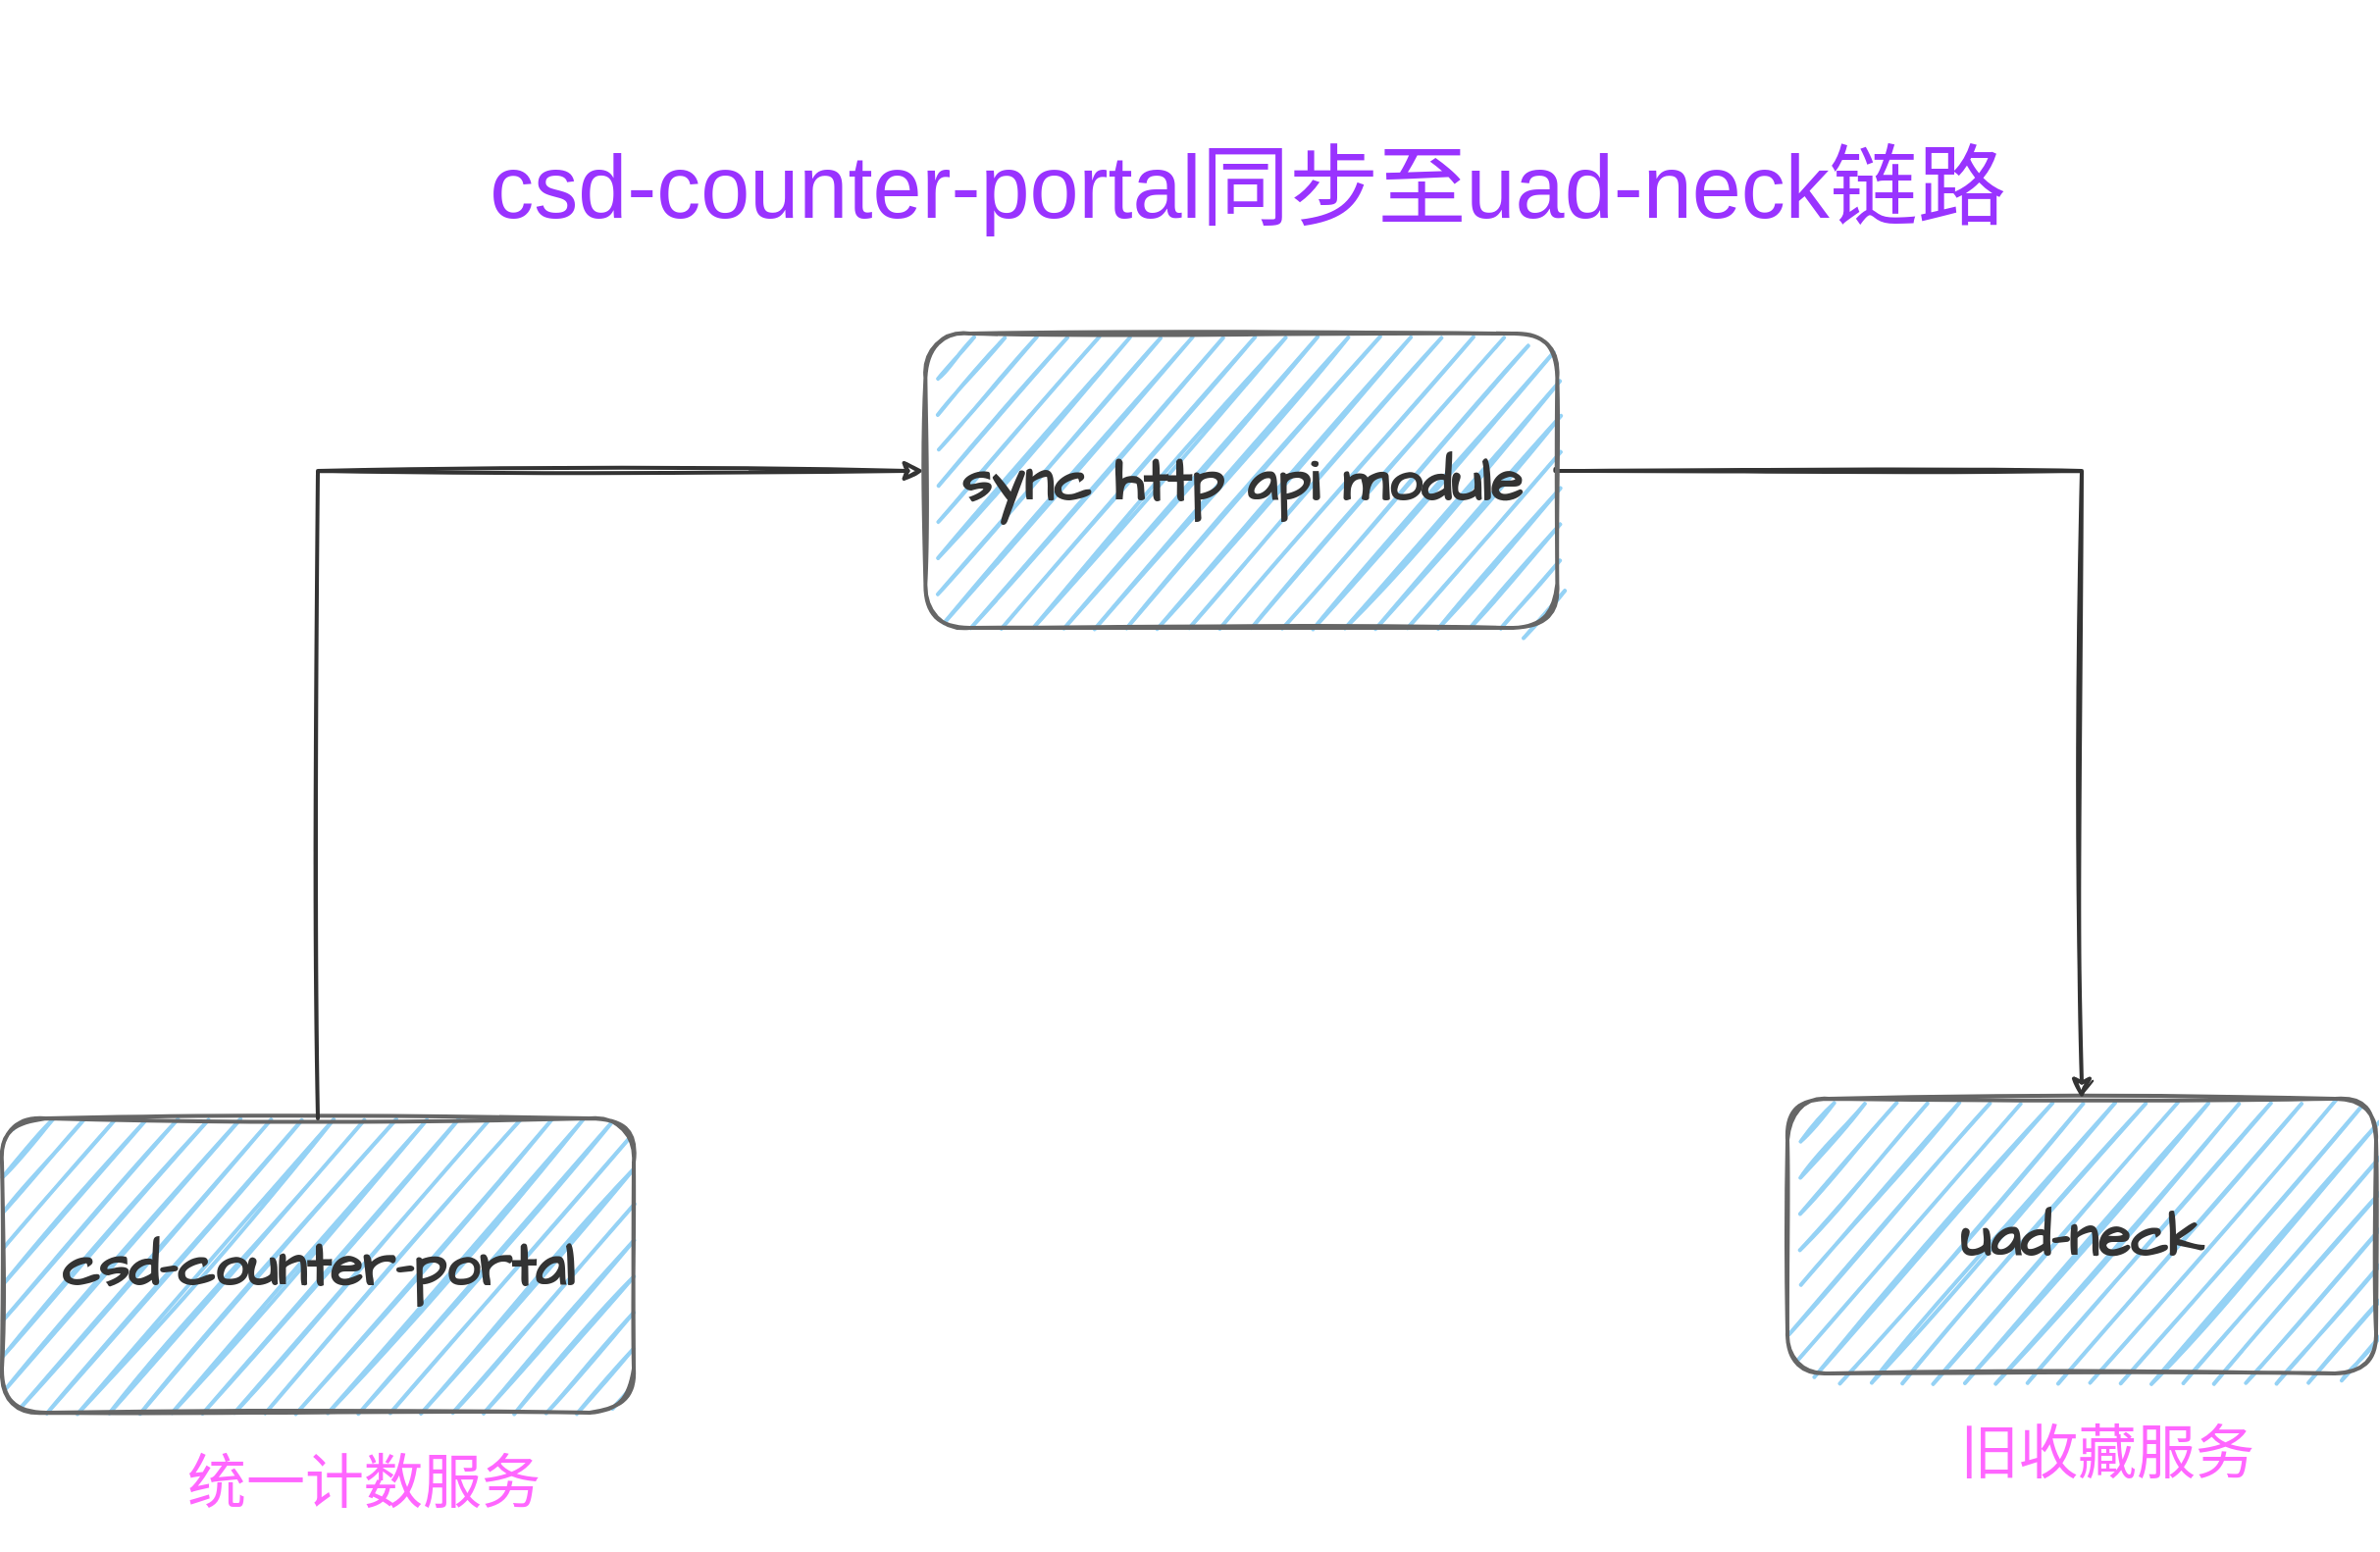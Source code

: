 <mxfile version="20.8.23" type="github"><diagram id="lUdaiO9vyYA_eTEFXgUp" name="第 1 页"><mxGraphModel dx="2074" dy="1131" grid="1" gridSize="10" guides="1" tooltips="1" connect="1" arrows="1" fold="1" page="1" pageScale="1" pageWidth="827" pageHeight="1169" math="0" shadow="0"><root><mxCell id="0"/><mxCell id="1" parent="0"/><mxCell id="wfrsAKLX0jw9gLdjKss7-1" value="&lt;p style=&quot;line-height: 140%; font-size: 30px;&quot;&gt;&lt;font color=&quot;#333333&quot; style=&quot;font-size: 30px;&quot;&gt;&lt;span style=&quot;font-size: 30px;&quot;&gt;&lt;b style=&quot;font-size: 30px;&quot;&gt;uad-neck&lt;/b&gt;&lt;/span&gt;&lt;/font&gt;&lt;/p&gt;" style="rounded=1;whiteSpace=wrap;html=1;shadow=0;glass=0;sketch=1;fillWeight=2;hachureGap=12;hachureAngle=-41;jiggle=1;curveFitting=1;simplification=0;strokeColor=#666666;strokeWidth=2;fontFamily=Architects Daughter;fontSource=https%3A%2F%2Ffonts.googleapis.com%2Fcss%3Ffamily%3DArchitects%2BDaughter;fontSize=30;fontColor=#666666;fillColor=#95D2F5;" parent="1" vertex="1"><mxGeometry x="1330" y="1460" width="300" height="140" as="geometry"/></mxCell><mxCell id="wfrsAKLX0jw9gLdjKss7-25" value="&lt;p style=&quot;line-height: 140%; font-size: 30px;&quot;&gt;&lt;font color=&quot;#333333&quot; style=&quot;font-size: 30px;&quot;&gt;&lt;span style=&quot;font-size: 30px;&quot;&gt;&lt;b style=&quot;font-size: 30px;&quot;&gt;csd-counter-portal&lt;/b&gt;&lt;/span&gt;&lt;/font&gt;&lt;/p&gt;" style="rounded=1;whiteSpace=wrap;html=1;shadow=0;glass=0;sketch=1;fillWeight=2;hachureGap=12;hachureAngle=-41;jiggle=1;curveFitting=1;simplification=0;strokeColor=#666666;strokeWidth=2;fontFamily=Architects Daughter;fontSource=https%3A%2F%2Ffonts.googleapis.com%2Fcss%3Ffamily%3DArchitects%2BDaughter;fontSize=30;fontColor=#666666;fillColor=#95D2F5;" parent="1" vertex="1"><mxGeometry x="420" y="1470" width="322" height="150" as="geometry"/></mxCell><mxCell id="wfrsAKLX0jw9gLdjKss7-27" value="旧收藏服务" style="text;html=1;strokeColor=none;fillColor=none;align=center;verticalAlign=middle;whiteSpace=wrap;rounded=0;sketch=1;fontSize=30;fontColor=#FF66FF;" parent="1" vertex="1"><mxGeometry x="1397.5" y="1620" width="190" height="40" as="geometry"/></mxCell><mxCell id="wfrsAKLX0jw9gLdjKss7-66" value="统一计数服务" style="text;html=1;strokeColor=none;fillColor=none;align=center;verticalAlign=middle;whiteSpace=wrap;rounded=0;sketch=1;fontSize=30;fontColor=#FF66FF;" parent="1" vertex="1"><mxGeometry x="510" y="1620" width="188.5" height="70" as="geometry"/></mxCell><mxCell id="wfrsAKLX0jw9gLdjKss7-75" value="&lt;div data-docx-has-block-data=&quot;false&quot; data-page-id=&quot;MmY3dnBYno8vMrxCCS0ccUi1nzh&quot; style=&quot;font-size: 45px;&quot;&gt;&lt;div class=&quot;old-record-id-MmY3dnBYno8vMrxCCS0ccUi1nzh&quot; style=&quot;font-size: 45px;&quot;&gt;&lt;font color=&quot;#9933ff&quot; style=&quot;font-size: 45px;&quot;&gt;csd-counter-portal同步至uad-neck链路&lt;/font&gt;&lt;/div&gt;&lt;/div&gt;" style="text;html=1;strokeColor=none;fillColor=none;align=center;verticalAlign=middle;whiteSpace=wrap;rounded=0;sketch=1;fontSize=45;fontColor=#FF66FF;" parent="1" vertex="1"><mxGeometry x="575.01" y="900" width="960" height="190" as="geometry"/></mxCell><mxCell id="tfZq4Pbnn1862L6AGNQx-4" value="" style="edgeStyle=orthogonalEdgeStyle;rounded=0;sketch=1;orthogonalLoop=1;jettySize=auto;html=1;strokeWidth=2;fontSize=30;fontColor=#FF66FF;strokeColor=#333333;" parent="1" source="wfrsAKLX0jw9gLdjKss7-25" edge="1"><mxGeometry relative="1" as="geometry"><mxPoint x="890" y="1140" as="targetPoint"/><mxPoint x="572" y="1426.03" as="sourcePoint"/><Array as="points"><mxPoint x="581" y="1140"/></Array></mxGeometry></mxCell><mxCell id="tfZq4Pbnn1862L6AGNQx-5" value="" style="edgeStyle=orthogonalEdgeStyle;rounded=0;sketch=1;orthogonalLoop=1;jettySize=auto;html=1;strokeWidth=2;fontSize=30;fontColor=#FF66FF;strokeColor=#333333;startArrow=classic;startFill=1;endArrow=none;endFill=0;entryX=0.997;entryY=0.46;entryDx=0;entryDy=0;entryPerimeter=0;" parent="1" source="wfrsAKLX0jw9gLdjKss7-1" target="Y8OLwapM_WsnAisBB4AM-1" edge="1"><mxGeometry relative="1" as="geometry"><mxPoint x="1230" y="1130" as="targetPoint"/><mxPoint x="1200" y="1540" as="sourcePoint"/><Array as="points"><mxPoint x="1480" y="1140"/></Array></mxGeometry></mxCell><mxCell id="Y8OLwapM_WsnAisBB4AM-1" value="&lt;p style=&quot;line-height: 140%; font-size: 30px;&quot;&gt;&lt;font color=&quot;#333333&quot;&gt;&lt;b&gt;sync http api module&lt;/b&gt;&lt;/font&gt;&lt;/p&gt;" style="rounded=1;whiteSpace=wrap;html=1;shadow=0;glass=0;sketch=1;fillWeight=2;hachureGap=12;hachureAngle=-41;jiggle=1;curveFitting=1;simplification=0;strokeColor=#666666;strokeWidth=2;fontFamily=Architects Daughter;fontSource=https%3A%2F%2Ffonts.googleapis.com%2Fcss%3Ffamily%3DArchitects%2BDaughter;fontSize=30;fontColor=#666666;fillColor=#95D2F5;" vertex="1" parent="1"><mxGeometry x="890.68" y="1070" width="322" height="150" as="geometry"/></mxCell></root></mxGraphModel></diagram></mxfile>